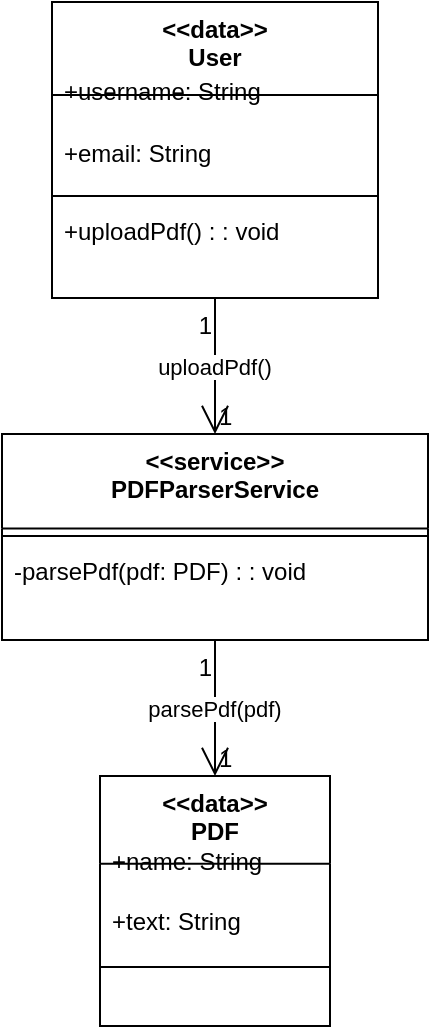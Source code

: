 <mxfile version="24.7.17">
  <diagram name="第 1 页" id="ea-yUADT1kLvWeryMdJ5">
    <mxGraphModel>
      <root>
        <mxCell id="0" />
        <mxCell id="1" parent="0" />
        <mxCell id="2" value="&lt;&lt;data&gt;&gt;&#xa;User" style="swimlane;fontStyle=1;align=center;verticalAlign=top;childLayout=stackLayout;horizontal=1;startSize=46.5;horizontalStack=0;resizeParent=1;resizeParentMax=0;resizeLast=0;collapsible=0;marginBottom=0;" vertex="1" parent="1">
          <mxGeometry x="33" y="8" width="163" height="148" as="geometry" />
        </mxCell>
        <mxCell id="3" value="+username: String" style="text;strokeColor=none;fillColor=none;align=left;verticalAlign=top;spacingLeft=4;spacingRight=4;overflow=hidden;rotatable=0;points=[[0,0.5],[1,0.5]];portConstraint=eastwest;" vertex="1" parent="2">
          <mxGeometry y="31" width="163" height="31" as="geometry" />
        </mxCell>
        <mxCell id="4" value="+email: String" style="text;strokeColor=none;fillColor=none;align=left;verticalAlign=top;spacingLeft=4;spacingRight=4;overflow=hidden;rotatable=0;points=[[0,0.5],[1,0.5]];portConstraint=eastwest;" vertex="1" parent="2">
          <mxGeometry y="62" width="163" height="31" as="geometry" />
        </mxCell>
        <mxCell id="5" style="line;strokeWidth=1;fillColor=none;align=left;verticalAlign=middle;spacingTop=-1;spacingLeft=3;spacingRight=3;rotatable=0;labelPosition=right;points=[];portConstraint=eastwest;strokeColor=inherit;" vertex="1" parent="2">
          <mxGeometry y="93" width="163" height="8" as="geometry" />
        </mxCell>
        <mxCell id="6" value="+uploadPdf() : : void" style="text;strokeColor=none;fillColor=none;align=left;verticalAlign=top;spacingLeft=4;spacingRight=4;overflow=hidden;rotatable=0;points=[[0,0.5],[1,0.5]];portConstraint=eastwest;" vertex="1" parent="2">
          <mxGeometry y="101" width="163" height="31" as="geometry" />
        </mxCell>
        <mxCell id="7" value="&lt;&lt;service&gt;&gt;&#xa;PDFParserService" style="swimlane;fontStyle=1;align=center;verticalAlign=top;childLayout=stackLayout;horizontal=1;startSize=47.25;horizontalStack=0;resizeParent=1;resizeParentMax=0;resizeLast=0;collapsible=0;marginBottom=0;" vertex="1" parent="1">
          <mxGeometry x="8" y="224" width="213" height="103" as="geometry" />
        </mxCell>
        <mxCell id="8" style="line;strokeWidth=1;fillColor=none;align=left;verticalAlign=middle;spacingTop=-1;spacingLeft=3;spacingRight=3;rotatable=0;labelPosition=right;points=[];portConstraint=eastwest;strokeColor=inherit;" vertex="1" parent="7">
          <mxGeometry y="47" width="213" height="8" as="geometry" />
        </mxCell>
        <mxCell id="9" value="-parsePdf(pdf: PDF) : : void" style="text;strokeColor=none;fillColor=none;align=left;verticalAlign=top;spacingLeft=4;spacingRight=4;overflow=hidden;rotatable=0;points=[[0,0.5],[1,0.5]];portConstraint=eastwest;" vertex="1" parent="7">
          <mxGeometry y="55" width="213" height="32" as="geometry" />
        </mxCell>
        <mxCell id="10" value="&lt;&lt;data&gt;&gt;&#xa;PDF" style="swimlane;fontStyle=1;align=center;verticalAlign=top;childLayout=stackLayout;horizontal=1;startSize=43.875;horizontalStack=0;resizeParent=1;resizeParentMax=0;resizeLast=0;collapsible=0;marginBottom=0;" vertex="1" parent="1">
          <mxGeometry x="57" y="395" width="115" height="125" as="geometry" />
        </mxCell>
        <mxCell id="11" value="+name: String" style="text;strokeColor=none;fillColor=none;align=left;verticalAlign=top;spacingLeft=4;spacingRight=4;overflow=hidden;rotatable=0;points=[[0,0.5],[1,0.5]];portConstraint=eastwest;" vertex="1" parent="10">
          <mxGeometry y="29" width="115" height="29" as="geometry" />
        </mxCell>
        <mxCell id="12" value="+text: String" style="text;strokeColor=none;fillColor=none;align=left;verticalAlign=top;spacingLeft=4;spacingRight=4;overflow=hidden;rotatable=0;points=[[0,0.5],[1,0.5]];portConstraint=eastwest;" vertex="1" parent="10">
          <mxGeometry y="59" width="115" height="29" as="geometry" />
        </mxCell>
        <mxCell id="13" style="line;strokeWidth=1;fillColor=none;align=left;verticalAlign=middle;spacingTop=-1;spacingLeft=3;spacingRight=3;rotatable=0;labelPosition=right;points=[];portConstraint=eastwest;strokeColor=inherit;" vertex="1" parent="10">
          <mxGeometry y="88" width="115" height="15" as="geometry" />
        </mxCell>
        <mxCell id="14" value="uploadPdf()" style="curved=1;startArrow=none;endArrow=open;endSize=12;exitX=0.5;exitY=1;entryX=0.5;entryY=0;" edge="1" parent="1" source="2" target="7">
          <mxGeometry relative="1" as="geometry">
            <Array as="points" />
          </mxGeometry>
        </mxCell>
        <mxCell id="15" value="1" style="edgeLabel;resizable=0;labelBackgroundColor=none;fontSize=12;align=right;verticalAlign=top;" vertex="1" parent="14">
          <mxGeometry x="-1" relative="1" as="geometry" />
        </mxCell>
        <mxCell id="16" value="1" style="edgeLabel;resizable=0;labelBackgroundColor=none;fontSize=12;align=left;verticalAlign=bottom;" vertex="1" parent="14">
          <mxGeometry x="1" relative="1" as="geometry" />
        </mxCell>
        <mxCell id="17" value="parsePdf(pdf)" style="curved=1;startArrow=none;endArrow=open;endSize=12;exitX=0.5;exitY=1;entryX=0.5;entryY=0;" edge="1" parent="1" source="7" target="10">
          <mxGeometry relative="1" as="geometry">
            <Array as="points" />
          </mxGeometry>
        </mxCell>
        <mxCell id="18" value="1" style="edgeLabel;resizable=0;labelBackgroundColor=none;fontSize=12;align=right;verticalAlign=top;" vertex="1" parent="17">
          <mxGeometry x="-1" relative="1" as="geometry" />
        </mxCell>
        <mxCell id="19" value="1" style="edgeLabel;resizable=0;labelBackgroundColor=none;fontSize=12;align=left;verticalAlign=bottom;" vertex="1" parent="17">
          <mxGeometry x="1" relative="1" as="geometry" />
        </mxCell>
      </root>
    </mxGraphModel>
  </diagram>
</mxfile>
